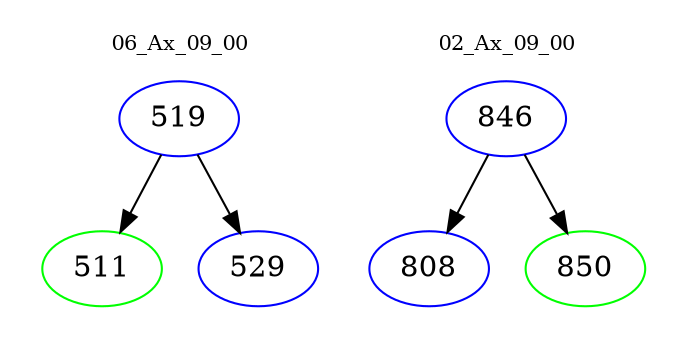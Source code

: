 digraph{
subgraph cluster_0 {
color = white
label = "06_Ax_09_00";
fontsize=10;
T0_519 [label="519", color="blue"]
T0_519 -> T0_511 [color="black"]
T0_511 [label="511", color="green"]
T0_519 -> T0_529 [color="black"]
T0_529 [label="529", color="blue"]
}
subgraph cluster_1 {
color = white
label = "02_Ax_09_00";
fontsize=10;
T1_846 [label="846", color="blue"]
T1_846 -> T1_808 [color="black"]
T1_808 [label="808", color="blue"]
T1_846 -> T1_850 [color="black"]
T1_850 [label="850", color="green"]
}
}
